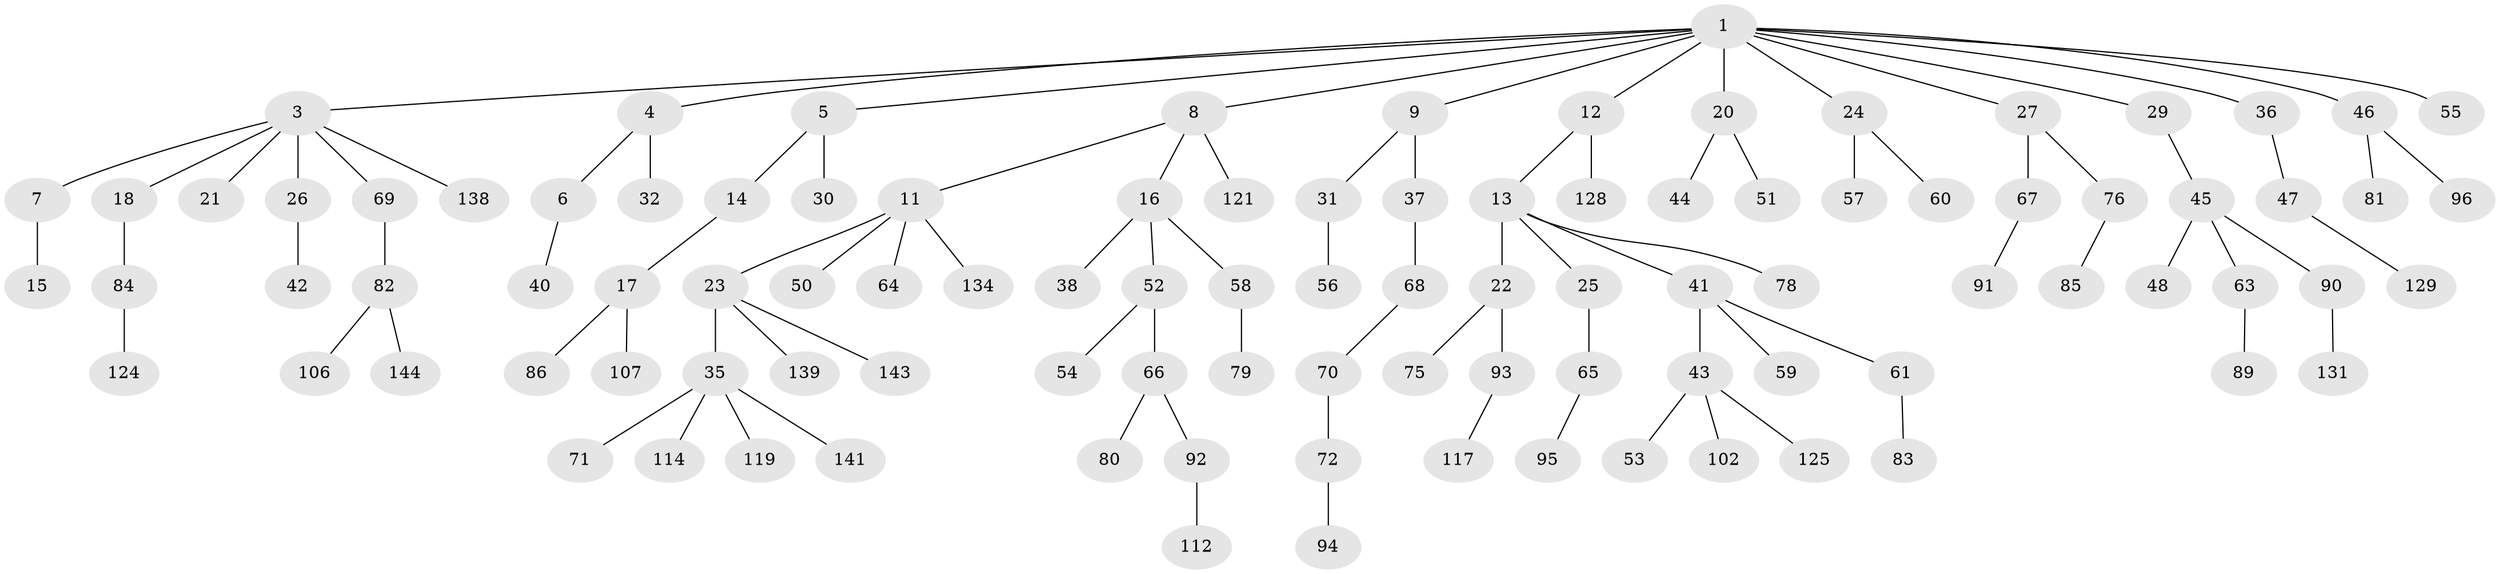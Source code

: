 // original degree distribution, {7: 0.006896551724137931, 8: 0.006896551724137931, 4: 0.06896551724137931, 3: 0.11724137931034483, 2: 0.31724137931034485, 5: 0.034482758620689655, 1: 0.4482758620689655}
// Generated by graph-tools (version 1.1) at 2025/19/03/04/25 18:19:05]
// undirected, 101 vertices, 100 edges
graph export_dot {
graph [start="1"]
  node [color=gray90,style=filled];
  1 [super="+2"];
  3 [super="+10"];
  4;
  5;
  6;
  7;
  8;
  9;
  11;
  12;
  13;
  14;
  15 [super="+19+97+99"];
  16 [super="+33"];
  17 [super="+39"];
  18;
  20 [super="+34+101"];
  21 [super="+87"];
  22 [super="+109+28"];
  23;
  24 [super="+132"];
  25 [super="+104"];
  26;
  27 [super="+74"];
  29;
  30 [super="+88"];
  31;
  32 [super="+108"];
  35;
  36;
  37;
  38;
  40 [super="+136+116"];
  41 [super="+49"];
  42 [super="+127"];
  43 [super="+98"];
  44;
  45 [super="+62"];
  46;
  47;
  48;
  50;
  51;
  52;
  53;
  54;
  55;
  56;
  57;
  58 [super="+77+135+73"];
  59 [super="+105"];
  60 [super="+126"];
  61;
  63;
  64;
  65;
  66;
  67;
  68;
  69;
  70;
  71 [super="+115"];
  72;
  75;
  76;
  78 [super="+100"];
  79;
  80;
  81;
  82;
  83;
  84;
  85;
  86;
  89;
  90;
  91;
  92;
  93;
  94;
  95;
  96;
  102;
  106;
  107;
  112;
  114 [super="+130+123"];
  117 [super="+140"];
  119;
  121;
  124;
  125 [super="+145"];
  128;
  129;
  131;
  134;
  138;
  139;
  141;
  143;
  144;
  1 -- 3;
  1 -- 5;
  1 -- 8;
  1 -- 20;
  1 -- 29;
  1 -- 36;
  1 -- 4;
  1 -- 9;
  1 -- 12;
  1 -- 46;
  1 -- 55;
  1 -- 24;
  1 -- 27;
  3 -- 7;
  3 -- 21;
  3 -- 18;
  3 -- 69;
  3 -- 138;
  3 -- 26;
  4 -- 6;
  4 -- 32;
  5 -- 14;
  5 -- 30;
  6 -- 40;
  7 -- 15;
  8 -- 11;
  8 -- 16;
  8 -- 121;
  9 -- 31;
  9 -- 37;
  11 -- 23;
  11 -- 50;
  11 -- 64;
  11 -- 134;
  12 -- 13;
  12 -- 128;
  13 -- 22;
  13 -- 25;
  13 -- 41;
  13 -- 78;
  14 -- 17;
  16 -- 58;
  16 -- 52;
  16 -- 38;
  17 -- 86;
  17 -- 107;
  18 -- 84;
  20 -- 51;
  20 -- 44;
  22 -- 75;
  22 -- 93;
  23 -- 35;
  23 -- 139;
  23 -- 143;
  24 -- 57;
  24 -- 60;
  25 -- 65;
  26 -- 42;
  27 -- 67;
  27 -- 76;
  29 -- 45;
  31 -- 56;
  35 -- 71;
  35 -- 114;
  35 -- 119;
  35 -- 141;
  36 -- 47;
  37 -- 68;
  41 -- 43;
  41 -- 59;
  41 -- 61;
  43 -- 53;
  43 -- 125;
  43 -- 102;
  45 -- 48;
  45 -- 63;
  45 -- 90;
  46 -- 81;
  46 -- 96;
  47 -- 129;
  52 -- 54;
  52 -- 66;
  58 -- 79;
  61 -- 83;
  63 -- 89;
  65 -- 95;
  66 -- 80;
  66 -- 92;
  67 -- 91;
  68 -- 70;
  69 -- 82;
  70 -- 72;
  72 -- 94;
  76 -- 85;
  82 -- 106;
  82 -- 144;
  84 -- 124;
  90 -- 131;
  92 -- 112;
  93 -- 117;
}

